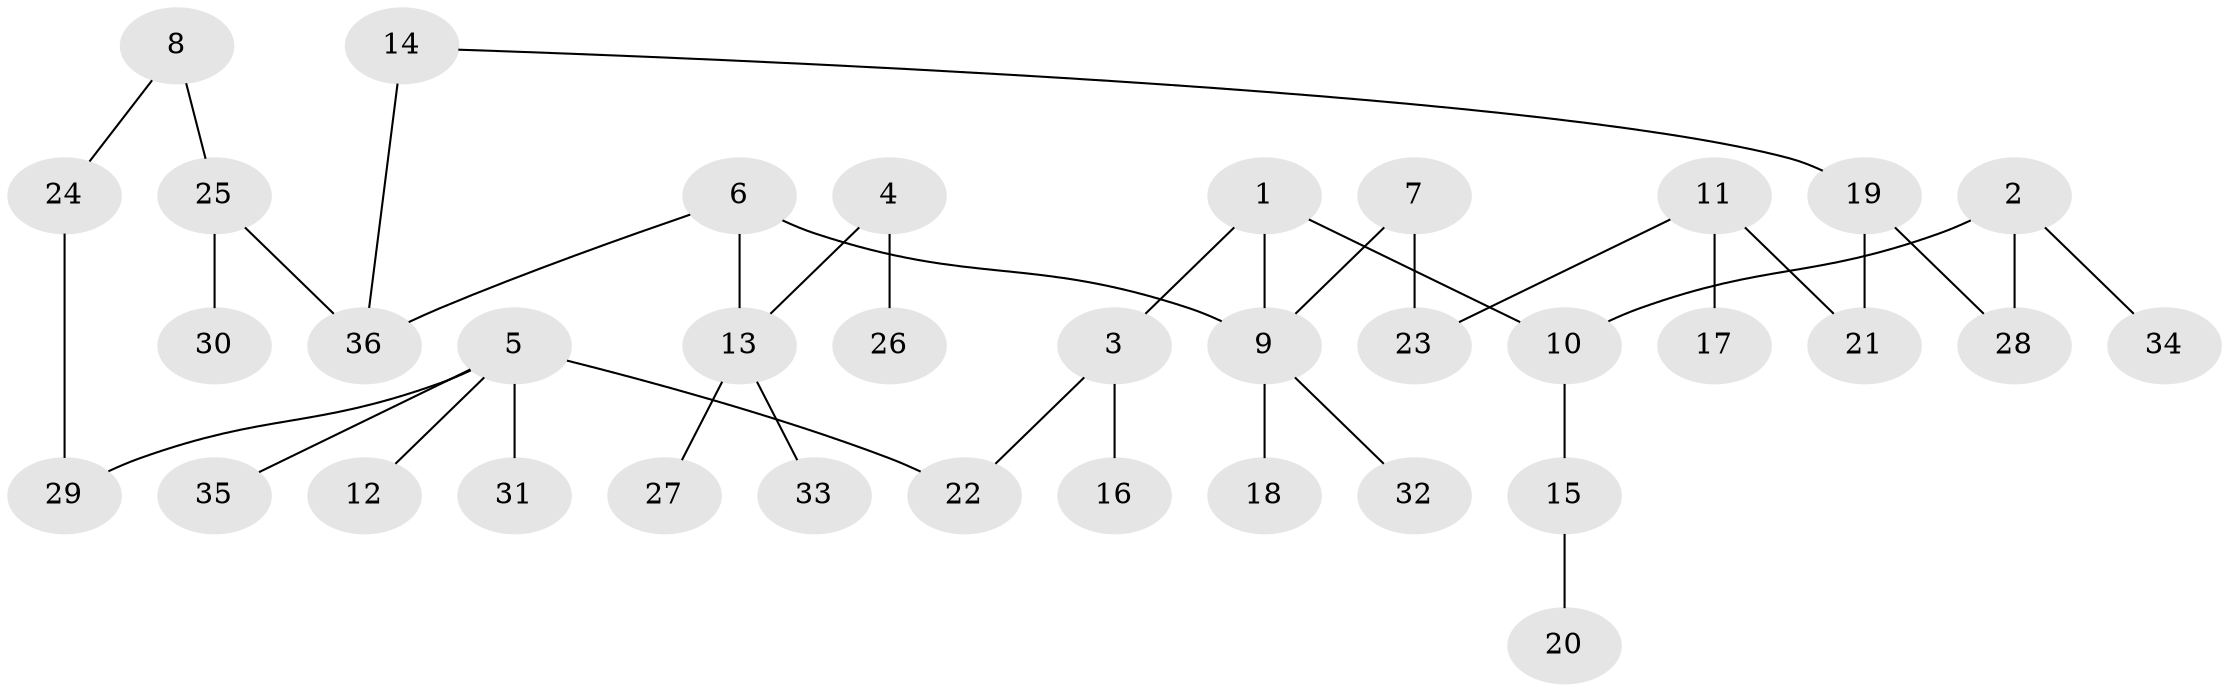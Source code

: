 // original degree distribution, {4: 0.07865168539325842, 6: 0.011235955056179775, 5: 0.033707865168539325, 3: 0.16853932584269662, 2: 0.30337078651685395, 1: 0.4044943820224719}
// Generated by graph-tools (version 1.1) at 2025/36/03/04/25 23:36:05]
// undirected, 36 vertices, 38 edges
graph export_dot {
  node [color=gray90,style=filled];
  1;
  2;
  3;
  4;
  5;
  6;
  7;
  8;
  9;
  10;
  11;
  12;
  13;
  14;
  15;
  16;
  17;
  18;
  19;
  20;
  21;
  22;
  23;
  24;
  25;
  26;
  27;
  28;
  29;
  30;
  31;
  32;
  33;
  34;
  35;
  36;
  1 -- 3 [weight=1.0];
  1 -- 9 [weight=1.0];
  1 -- 10 [weight=1.0];
  2 -- 10 [weight=1.0];
  2 -- 28 [weight=1.0];
  2 -- 34 [weight=1.0];
  3 -- 16 [weight=1.0];
  3 -- 22 [weight=1.0];
  4 -- 13 [weight=1.0];
  4 -- 26 [weight=1.0];
  5 -- 12 [weight=1.0];
  5 -- 22 [weight=1.0];
  5 -- 29 [weight=1.0];
  5 -- 31 [weight=1.0];
  5 -- 35 [weight=1.0];
  6 -- 9 [weight=1.0];
  6 -- 13 [weight=1.0];
  6 -- 36 [weight=1.0];
  7 -- 9 [weight=1.0];
  7 -- 23 [weight=1.0];
  8 -- 24 [weight=1.0];
  8 -- 25 [weight=1.0];
  9 -- 18 [weight=1.0];
  9 -- 32 [weight=2.0];
  10 -- 15 [weight=1.0];
  11 -- 17 [weight=1.0];
  11 -- 21 [weight=1.0];
  11 -- 23 [weight=1.0];
  13 -- 27 [weight=1.0];
  13 -- 33 [weight=1.0];
  14 -- 19 [weight=1.0];
  14 -- 36 [weight=1.0];
  15 -- 20 [weight=1.0];
  19 -- 21 [weight=1.0];
  19 -- 28 [weight=1.0];
  24 -- 29 [weight=1.0];
  25 -- 30 [weight=1.0];
  25 -- 36 [weight=1.0];
}
